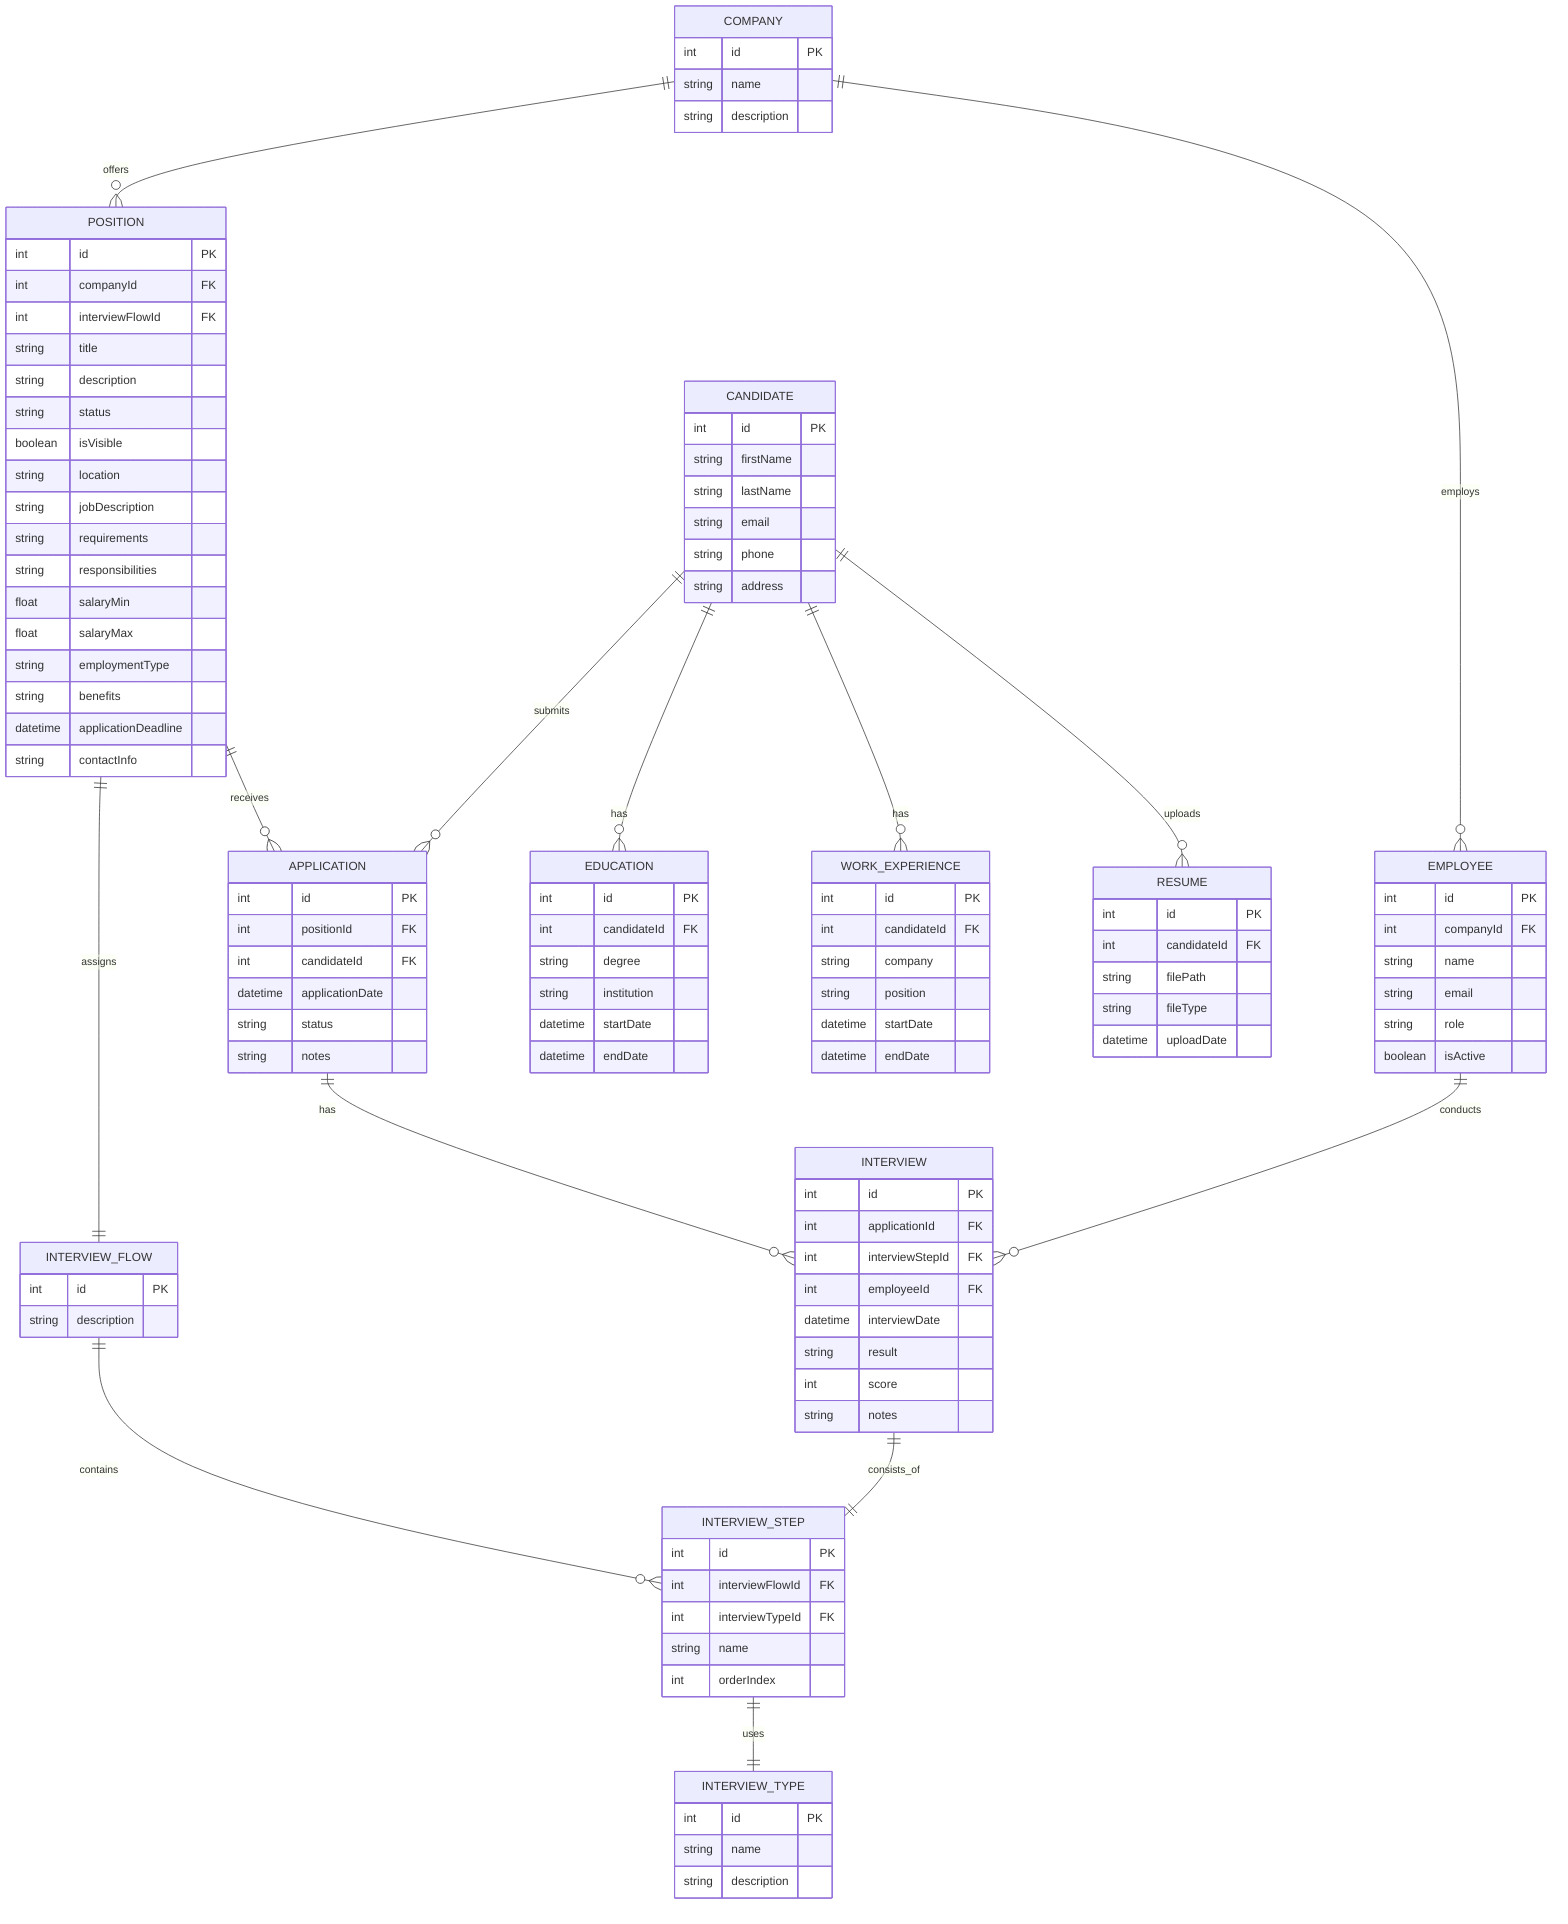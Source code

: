 erDiagram
    COMPANY {
        int id PK
        string name
        string description
    }
    EMPLOYEE {
        int id PK
        int companyId FK
        string name
        string email
        string role
        boolean isActive
    }
    POSITION {
        int id PK
        int companyId FK
        int interviewFlowId FK
        string title
        string description
        string status
        boolean isVisible
        string location
        string jobDescription
        string requirements
        string responsibilities
        float salaryMin
        float salaryMax
        string employmentType
        string benefits
        datetime applicationDeadline
        string contactInfo
    }
    INTERVIEW_FLOW {
        int id PK
        string description
    }
    INTERVIEW_STEP {
        int id PK
        int interviewFlowId FK
        int interviewTypeId FK
        string name
        int orderIndex
    }
    INTERVIEW_TYPE {
        int id PK
        string name
        string description
    }
    CANDIDATE {
        int id PK
        string firstName
        string lastName
        string email
        string phone
        string address
    }
    APPLICATION {
        int id PK
        int positionId FK
        int candidateId FK
        datetime applicationDate
        string status
        string notes
    }
    INTERVIEW {
        int id PK
        int applicationId FK
        int interviewStepId FK
        int employeeId FK
        datetime interviewDate
        string result
        int score
        string notes
    }
    EDUCATION {
        int id PK
        int candidateId FK
        string degree
        string institution
        datetime startDate
        datetime endDate
    }
    WORK_EXPERIENCE {
        int id PK
        int candidateId FK
        string company
        string position
        datetime startDate
        datetime endDate
    }
    RESUME {
        int id PK
        int candidateId FK
        string filePath
        string fileType
        datetime uploadDate
    }

    COMPANY ||--o{ EMPLOYEE : employs
    COMPANY ||--o{ POSITION : offers
    POSITION ||--|| INTERVIEW_FLOW : assigns
    INTERVIEW_FLOW ||--o{ INTERVIEW_STEP : contains
    INTERVIEW_STEP ||--|| INTERVIEW_TYPE : uses
    POSITION ||--o{ APPLICATION : receives
    CANDIDATE ||--o{ APPLICATION : submits
    APPLICATION ||--o{ INTERVIEW : has
    INTERVIEW ||--|| INTERVIEW_STEP : consists_of
    EMPLOYEE ||--o{ INTERVIEW : conducts
    CANDIDATE ||--o{ EDUCATION : has
    CANDIDATE ||--o{ WORK_EXPERIENCE : has
    CANDIDATE ||--o{ RESUME : uploads